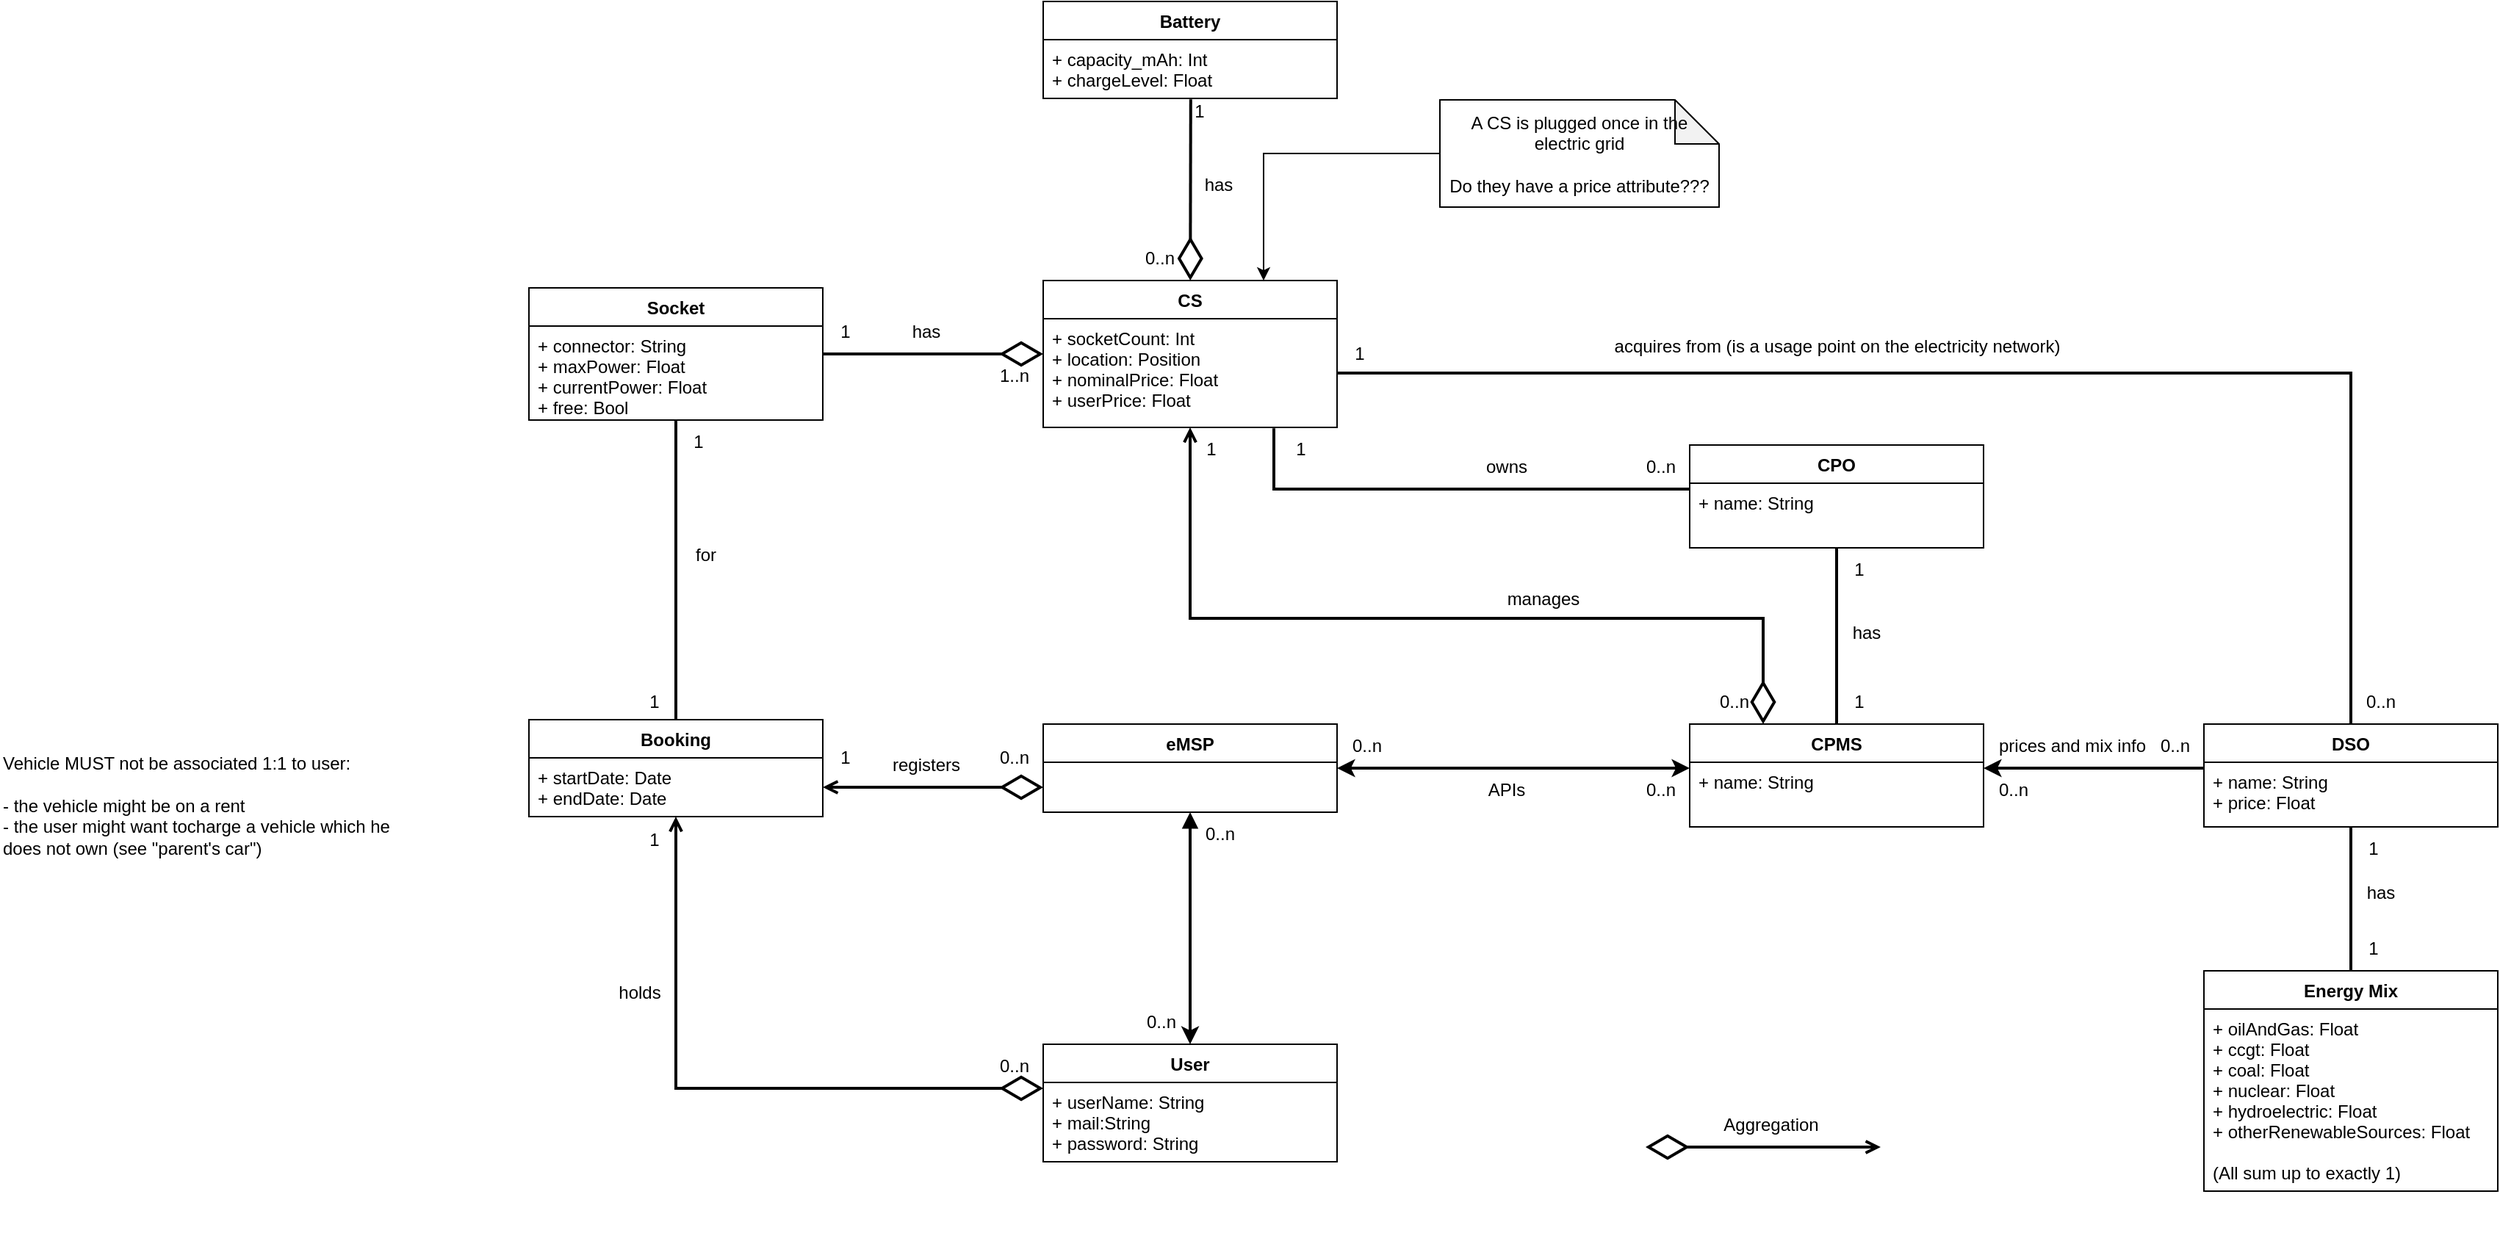 <mxfile version="20.5.3" type="device"><diagram id="C5RBs43oDa-KdzZeNtuy" name="Page-1"><mxGraphModel dx="1221" dy="631" grid="1" gridSize="10" guides="1" tooltips="1" connect="1" arrows="1" fold="1" page="1" pageScale="1" pageWidth="1920" pageHeight="1200" math="0" shadow="0"><root><mxCell id="WIyWlLk6GJQsqaUBKTNV-0"/><mxCell id="WIyWlLk6GJQsqaUBKTNV-1" parent="WIyWlLk6GJQsqaUBKTNV-0"/><mxCell id="Pn3tLs1hEeAwFZTbbHQ4-54" style="edgeStyle=orthogonalEdgeStyle;rounded=0;orthogonalLoop=1;jettySize=auto;html=1;exitX=1;exitY=0.5;exitDx=0;exitDy=0;entryX=0;entryY=0.5;entryDx=0;entryDy=0;strokeColor=default;strokeWidth=2;startArrow=classic;startFill=1;endArrow=none;endFill=0;" parent="WIyWlLk6GJQsqaUBKTNV-1" edge="1"><mxGeometry relative="1" as="geometry"><mxPoint x="1480" y="532" as="sourcePoint"/><mxPoint x="1630" y="532" as="targetPoint"/></mxGeometry></mxCell><mxCell id="Pn3tLs1hEeAwFZTbbHQ4-12" style="edgeStyle=orthogonalEdgeStyle;rounded=0;orthogonalLoop=1;jettySize=auto;html=1;entryX=0;entryY=0.5;entryDx=0;entryDy=0;strokeColor=default;strokeWidth=2;endArrow=classic;endFill=1;startArrow=classic;startFill=1;" parent="WIyWlLk6GJQsqaUBKTNV-1" edge="1"><mxGeometry relative="1" as="geometry"><mxPoint x="1040" y="532" as="sourcePoint"/><mxPoint x="1280" y="532" as="targetPoint"/></mxGeometry></mxCell><mxCell id="Pn3tLs1hEeAwFZTbbHQ4-8" value="1" style="text;html=1;align=center;verticalAlign=middle;resizable=0;points=[];autosize=1;strokeColor=none;fillColor=none;" parent="WIyWlLk6GJQsqaUBKTNV-1" vertex="1"><mxGeometry x="1380" y="472" width="30" height="30" as="geometry"/></mxCell><mxCell id="Pn3tLs1hEeAwFZTbbHQ4-9" value="1" style="text;html=1;align=center;verticalAlign=middle;resizable=0;points=[];autosize=1;strokeColor=none;fillColor=none;" parent="WIyWlLk6GJQsqaUBKTNV-1" vertex="1"><mxGeometry x="1380" y="382" width="30" height="30" as="geometry"/></mxCell><mxCell id="Pn3tLs1hEeAwFZTbbHQ4-13" value="0..n" style="text;html=1;align=center;verticalAlign=middle;resizable=0;points=[];autosize=1;strokeColor=none;fillColor=none;" parent="WIyWlLk6GJQsqaUBKTNV-1" vertex="1"><mxGeometry x="1040" y="502" width="40" height="30" as="geometry"/></mxCell><mxCell id="Pn3tLs1hEeAwFZTbbHQ4-14" value="0..n" style="text;html=1;align=center;verticalAlign=middle;resizable=0;points=[];autosize=1;strokeColor=none;fillColor=none;" parent="WIyWlLk6GJQsqaUBKTNV-1" vertex="1"><mxGeometry x="1240" y="532" width="40" height="30" as="geometry"/></mxCell><mxCell id="Pn3tLs1hEeAwFZTbbHQ4-26" value="" style="endArrow=block;endFill=1;html=1;edgeStyle=orthogonalEdgeStyle;align=left;verticalAlign=top;rounded=0;strokeColor=default;strokeWidth=2;exitX=0.5;exitY=0;exitDx=0;exitDy=0;exitPerimeter=0;entryX=0.5;entryY=1;entryDx=0;entryDy=0;startArrow=classic;startFill=1;" parent="WIyWlLk6GJQsqaUBKTNV-1" edge="1"><mxGeometry x="-1" relative="1" as="geometry"><mxPoint x="940" y="720" as="sourcePoint"/><mxPoint x="940" y="562" as="targetPoint"/></mxGeometry></mxCell><mxCell id="Pn3tLs1hEeAwFZTbbHQ4-28" value="0..n" style="text;html=1;align=center;verticalAlign=middle;resizable=0;points=[];autosize=1;strokeColor=none;fillColor=none;" parent="WIyWlLk6GJQsqaUBKTNV-1" vertex="1"><mxGeometry x="940" y="562" width="40" height="30" as="geometry"/></mxCell><mxCell id="Pn3tLs1hEeAwFZTbbHQ4-30" value="0..n" style="text;html=1;align=center;verticalAlign=middle;resizable=0;points=[];autosize=1;strokeColor=none;fillColor=none;" parent="WIyWlLk6GJQsqaUBKTNV-1" vertex="1"><mxGeometry x="900" y="690" width="40" height="30" as="geometry"/></mxCell><mxCell id="Pn3tLs1hEeAwFZTbbHQ4-32" style="edgeStyle=orthogonalEdgeStyle;rounded=0;orthogonalLoop=1;jettySize=auto;html=1;entryX=0;entryY=0.5;entryDx=0;entryDy=0;strokeColor=default;strokeWidth=2;startArrow=none;startFill=0;endArrow=none;endFill=0;exitX=0.785;exitY=1.009;exitDx=0;exitDy=0;exitPerimeter=0;" parent="WIyWlLk6GJQsqaUBKTNV-1" source="PpkT8xUa80IRxDaJXw0B-40" edge="1"><mxGeometry relative="1" as="geometry"><mxPoint x="1040" y="342" as="sourcePoint"/><mxPoint x="1280" y="342" as="targetPoint"/><Array as="points"><mxPoint x="997" y="342"/></Array></mxGeometry></mxCell><mxCell id="Pn3tLs1hEeAwFZTbbHQ4-33" value="1" style="text;html=1;align=center;verticalAlign=middle;resizable=0;points=[];autosize=1;strokeColor=none;fillColor=none;" parent="WIyWlLk6GJQsqaUBKTNV-1" vertex="1"><mxGeometry x="1040" y="235" width="30" height="30" as="geometry"/></mxCell><mxCell id="Pn3tLs1hEeAwFZTbbHQ4-34" value="0..n" style="text;html=1;align=center;verticalAlign=middle;resizable=0;points=[];autosize=1;strokeColor=none;fillColor=none;" parent="WIyWlLk6GJQsqaUBKTNV-1" vertex="1"><mxGeometry x="1240" y="312" width="40" height="30" as="geometry"/></mxCell><mxCell id="Pn3tLs1hEeAwFZTbbHQ4-37" value="0..n" style="text;html=1;align=center;verticalAlign=middle;resizable=0;points=[];autosize=1;strokeColor=none;fillColor=none;" parent="WIyWlLk6GJQsqaUBKTNV-1" vertex="1"><mxGeometry x="1290" y="472" width="40" height="30" as="geometry"/></mxCell><mxCell id="Pn3tLs1hEeAwFZTbbHQ4-55" value="0..n" style="text;html=1;align=center;verticalAlign=middle;resizable=0;points=[];autosize=1;strokeColor=none;fillColor=none;" parent="WIyWlLk6GJQsqaUBKTNV-1" vertex="1"><mxGeometry x="1590" y="502" width="40" height="30" as="geometry"/></mxCell><mxCell id="Pn3tLs1hEeAwFZTbbHQ4-57" value="0..n" style="text;html=1;align=center;verticalAlign=middle;resizable=0;points=[];autosize=1;strokeColor=none;fillColor=none;" parent="WIyWlLk6GJQsqaUBKTNV-1" vertex="1"><mxGeometry x="1480" y="532" width="40" height="30" as="geometry"/></mxCell><mxCell id="Pn3tLs1hEeAwFZTbbHQ4-58" value="prices and mix info" style="text;html=1;align=center;verticalAlign=middle;resizable=0;points=[];autosize=1;strokeColor=none;fillColor=none;" parent="WIyWlLk6GJQsqaUBKTNV-1" vertex="1"><mxGeometry x="1480" y="502" width="120" height="30" as="geometry"/></mxCell><mxCell id="Pn3tLs1hEeAwFZTbbHQ4-62" value="APIs" style="text;html=1;align=center;verticalAlign=middle;resizable=0;points=[];autosize=1;strokeColor=none;fillColor=none;" parent="WIyWlLk6GJQsqaUBKTNV-1" vertex="1"><mxGeometry x="1130" y="532" width="50" height="30" as="geometry"/></mxCell><mxCell id="Pn3tLs1hEeAwFZTbbHQ4-64" value="owns" style="text;html=1;align=center;verticalAlign=middle;resizable=0;points=[];autosize=1;strokeColor=none;fillColor=none;" parent="WIyWlLk6GJQsqaUBKTNV-1" vertex="1"><mxGeometry x="1130" y="312" width="50" height="30" as="geometry"/></mxCell><mxCell id="Pn3tLs1hEeAwFZTbbHQ4-65" value="manages" style="text;html=1;align=center;verticalAlign=middle;resizable=0;points=[];autosize=1;strokeColor=none;fillColor=none;" parent="WIyWlLk6GJQsqaUBKTNV-1" vertex="1"><mxGeometry x="1140" y="402" width="80" height="30" as="geometry"/></mxCell><mxCell id="Pn3tLs1hEeAwFZTbbHQ4-66" value="has" style="text;html=1;align=center;verticalAlign=middle;resizable=0;points=[];autosize=1;strokeColor=none;fillColor=none;" parent="WIyWlLk6GJQsqaUBKTNV-1" vertex="1"><mxGeometry x="1380" y="425" width="40" height="30" as="geometry"/></mxCell><mxCell id="PpkT8xUa80IRxDaJXw0B-1" value="" style="endArrow=open;html=1;endSize=6;startArrow=diamondThin;startSize=24;startFill=0;align=left;verticalAlign=bottom;rounded=0;sourcePerimeterSpacing=0;targetPerimeterSpacing=0;exitX=0.25;exitY=0;exitDx=0;exitDy=0;strokeWidth=2;entryX=0.5;entryY=1;entryDx=0;entryDy=0;entryPerimeter=0;edgeStyle=orthogonalEdgeStyle;" parent="WIyWlLk6GJQsqaUBKTNV-1" source="PpkT8xUa80IRxDaJXw0B-46" target="PpkT8xUa80IRxDaJXw0B-40" edge="1"><mxGeometry x="-1" y="3" relative="1" as="geometry"><mxPoint x="1280" y="502" as="sourcePoint"/><mxPoint x="1040" y="370" as="targetPoint"/><Array as="points"><mxPoint x="1330" y="430"/><mxPoint x="940" y="430"/></Array></mxGeometry></mxCell><mxCell id="PpkT8xUa80IRxDaJXw0B-3" value="" style="endArrow=open;html=1;endSize=6;startArrow=diamondThin;startSize=24;startFill=0;edgeStyle=orthogonalEdgeStyle;align=left;verticalAlign=bottom;rounded=0;strokeWidth=2;sourcePerimeterSpacing=0;targetPerimeterSpacing=0;" parent="WIyWlLk6GJQsqaUBKTNV-1" edge="1"><mxGeometry x="-1" y="3" relative="1" as="geometry"><mxPoint x="1250" y="790.0" as="sourcePoint"/><mxPoint x="1410" y="790.0" as="targetPoint"/></mxGeometry></mxCell><mxCell id="PpkT8xUa80IRxDaJXw0B-4" value="Aggregation" style="text;html=1;align=center;verticalAlign=middle;resizable=0;points=[];autosize=1;strokeColor=none;fillColor=none;" parent="WIyWlLk6GJQsqaUBKTNV-1" vertex="1"><mxGeometry x="1290" y="760" width="90" height="30" as="geometry"/></mxCell><mxCell id="PpkT8xUa80IRxDaJXw0B-39" value="CS" style="swimlane;fontStyle=1;childLayout=stackLayout;horizontal=1;startSize=26;fillColor=none;horizontalStack=0;resizeParent=1;resizeParentMax=0;resizeLast=0;collapsible=1;marginBottom=0;" parent="WIyWlLk6GJQsqaUBKTNV-1" vertex="1"><mxGeometry x="840" y="200" width="200" height="100" as="geometry"/></mxCell><mxCell id="PpkT8xUa80IRxDaJXw0B-40" value="+ socketCount: Int&#xA;+ location: Position&#xA;+ nominalPrice: Float&#xA;+ userPrice: Float" style="text;strokeColor=none;fillColor=none;align=left;verticalAlign=top;spacingLeft=4;spacingRight=4;overflow=hidden;rotatable=0;points=[[0,0.5],[1,0.5]];portConstraint=eastwest;" parent="PpkT8xUa80IRxDaJXw0B-39" vertex="1"><mxGeometry y="26" width="200" height="74" as="geometry"/></mxCell><mxCell id="owNHzpTl9ri4X6CjDShU-5" style="edgeStyle=orthogonalEdgeStyle;rounded=0;orthogonalLoop=1;jettySize=auto;html=1;endArrow=none;endFill=0;strokeWidth=2;" edge="1" parent="WIyWlLk6GJQsqaUBKTNV-1" source="PpkT8xUa80IRxDaJXw0B-42" target="PpkT8xUa80IRxDaJXw0B-46"><mxGeometry relative="1" as="geometry"/></mxCell><mxCell id="PpkT8xUa80IRxDaJXw0B-42" value="CPO" style="swimlane;fontStyle=1;childLayout=stackLayout;horizontal=1;startSize=26;fillColor=none;horizontalStack=0;resizeParent=1;resizeParentMax=0;resizeLast=0;collapsible=1;marginBottom=0;" parent="WIyWlLk6GJQsqaUBKTNV-1" vertex="1"><mxGeometry x="1280" y="312" width="200" height="70" as="geometry"/></mxCell><mxCell id="PpkT8xUa80IRxDaJXw0B-43" value="+ name: String" style="text;strokeColor=none;fillColor=none;align=left;verticalAlign=top;spacingLeft=4;spacingRight=4;overflow=hidden;rotatable=0;points=[[0,0.5],[1,0.5]];portConstraint=eastwest;" parent="PpkT8xUa80IRxDaJXw0B-42" vertex="1"><mxGeometry y="26" width="200" height="44" as="geometry"/></mxCell><mxCell id="owNHzpTl9ri4X6CjDShU-6" style="edgeStyle=orthogonalEdgeStyle;rounded=0;orthogonalLoop=1;jettySize=auto;html=1;entryX=0.5;entryY=0;entryDx=0;entryDy=0;strokeWidth=2;endArrow=none;endFill=0;" edge="1" parent="WIyWlLk6GJQsqaUBKTNV-1" source="PpkT8xUa80IRxDaJXw0B-44" target="owNHzpTl9ri4X6CjDShU-3"><mxGeometry relative="1" as="geometry"/></mxCell><mxCell id="PpkT8xUa80IRxDaJXw0B-44" value="DSO" style="swimlane;fontStyle=1;childLayout=stackLayout;horizontal=1;startSize=26;fillColor=none;horizontalStack=0;resizeParent=1;resizeParentMax=0;resizeLast=0;collapsible=1;marginBottom=0;" parent="WIyWlLk6GJQsqaUBKTNV-1" vertex="1"><mxGeometry x="1630" y="502" width="200" height="70" as="geometry"/></mxCell><mxCell id="PpkT8xUa80IRxDaJXw0B-45" value="+ name: String&#xA;+ price: Float" style="text;strokeColor=none;fillColor=none;align=left;verticalAlign=top;spacingLeft=4;spacingRight=4;overflow=hidden;rotatable=0;points=[[0,0.5],[1,0.5]];portConstraint=eastwest;" parent="PpkT8xUa80IRxDaJXw0B-44" vertex="1"><mxGeometry y="26" width="200" height="44" as="geometry"/></mxCell><mxCell id="PpkT8xUa80IRxDaJXw0B-46" value="CPMS" style="swimlane;fontStyle=1;childLayout=stackLayout;horizontal=1;startSize=26;fillColor=none;horizontalStack=0;resizeParent=1;resizeParentMax=0;resizeLast=0;collapsible=1;marginBottom=0;" parent="WIyWlLk6GJQsqaUBKTNV-1" vertex="1"><mxGeometry x="1280" y="502" width="200" height="70" as="geometry"/></mxCell><mxCell id="PpkT8xUa80IRxDaJXw0B-47" value="+ name: String" style="text;strokeColor=none;fillColor=none;align=left;verticalAlign=top;spacingLeft=4;spacingRight=4;overflow=hidden;rotatable=0;points=[[0,0.5],[1,0.5]];portConstraint=eastwest;" parent="PpkT8xUa80IRxDaJXw0B-46" vertex="1"><mxGeometry y="26" width="200" height="44" as="geometry"/></mxCell><mxCell id="PpkT8xUa80IRxDaJXw0B-48" value="eMSP" style="swimlane;fontStyle=1;childLayout=stackLayout;horizontal=1;startSize=26;fillColor=none;horizontalStack=0;resizeParent=1;resizeParentMax=0;resizeLast=0;collapsible=1;marginBottom=0;" parent="WIyWlLk6GJQsqaUBKTNV-1" vertex="1"><mxGeometry x="840" y="502" width="200" height="60" as="geometry"/></mxCell><mxCell id="9YvgKWo-0HQhoOnGf8l6-79" style="edgeStyle=none;rounded=0;orthogonalLoop=1;jettySize=auto;html=1;endArrow=none;endFill=0;strokeWidth=2;" parent="WIyWlLk6GJQsqaUBKTNV-1" source="9YvgKWo-0HQhoOnGf8l6-57" target="9YvgKWo-0HQhoOnGf8l6-60" edge="1"><mxGeometry relative="1" as="geometry"/></mxCell><mxCell id="9YvgKWo-0HQhoOnGf8l6-57" value="Booking" style="swimlane;fontStyle=1;childLayout=stackLayout;horizontal=1;startSize=26;fillColor=none;horizontalStack=0;resizeParent=1;resizeParentMax=0;resizeLast=0;collapsible=1;marginBottom=0;" parent="WIyWlLk6GJQsqaUBKTNV-1" vertex="1"><mxGeometry x="490" y="499" width="200" height="66" as="geometry"/></mxCell><mxCell id="9YvgKWo-0HQhoOnGf8l6-58" value="+ startDate: Date&#xA;+ endDate: Date" style="text;strokeColor=none;fillColor=none;align=left;verticalAlign=top;spacingLeft=4;spacingRight=4;overflow=hidden;rotatable=0;points=[[0,0.5],[1,0.5]];portConstraint=eastwest;" parent="9YvgKWo-0HQhoOnGf8l6-57" vertex="1"><mxGeometry y="26" width="200" height="40" as="geometry"/></mxCell><mxCell id="9YvgKWo-0HQhoOnGf8l6-59" value="Socket" style="swimlane;fontStyle=1;childLayout=stackLayout;horizontal=1;startSize=26;fillColor=none;horizontalStack=0;resizeParent=1;resizeParentMax=0;resizeLast=0;collapsible=1;marginBottom=0;" parent="WIyWlLk6GJQsqaUBKTNV-1" vertex="1"><mxGeometry x="490" y="205" width="200" height="90" as="geometry"><mxRectangle x="490" y="200" width="80" height="30" as="alternateBounds"/></mxGeometry></mxCell><mxCell id="9YvgKWo-0HQhoOnGf8l6-60" value="+ connector: String&#xA;+ maxPower: Float&#xA;+ currentPower: Float&#xA;+ free: Bool" style="text;strokeColor=none;fillColor=none;align=left;verticalAlign=top;spacingLeft=4;spacingRight=4;overflow=hidden;rotatable=0;points=[[0,0.5],[1,0.5]];portConstraint=eastwest;" parent="9YvgKWo-0HQhoOnGf8l6-59" vertex="1"><mxGeometry y="26" width="200" height="64" as="geometry"/></mxCell><mxCell id="9YvgKWo-0HQhoOnGf8l6-62" style="edgeStyle=orthogonalEdgeStyle;rounded=0;orthogonalLoop=1;jettySize=auto;html=1;strokeWidth=2;endArrow=diamondThin;endFill=0;startSize=6;endSize=24;sourcePerimeterSpacing=0;targetPerimeterSpacing=0;startArrow=open;startFill=0;" parent="WIyWlLk6GJQsqaUBKTNV-1" source="9YvgKWo-0HQhoOnGf8l6-58" target="owNHzpTl9ri4X6CjDShU-11" edge="1"><mxGeometry relative="1" as="geometry"><mxPoint x="350" y="402" as="sourcePoint"/><Array as="points"><mxPoint x="590" y="750"/></Array><mxPoint x="770" y="750" as="targetPoint"/></mxGeometry></mxCell><mxCell id="9YvgKWo-0HQhoOnGf8l6-63" value="1" style="text;html=1;align=center;verticalAlign=middle;resizable=0;points=[];autosize=1;strokeColor=none;fillColor=none;" parent="WIyWlLk6GJQsqaUBKTNV-1" vertex="1"><mxGeometry x="560" y="566" width="30" height="30" as="geometry"/></mxCell><mxCell id="9YvgKWo-0HQhoOnGf8l6-65" value="0..n" style="text;html=1;align=center;verticalAlign=middle;resizable=0;points=[];autosize=1;strokeColor=none;fillColor=none;" parent="WIyWlLk6GJQsqaUBKTNV-1" vertex="1"><mxGeometry x="800" y="720" width="40" height="30" as="geometry"/></mxCell><mxCell id="9YvgKWo-0HQhoOnGf8l6-67" value="holds" style="text;html=1;align=center;verticalAlign=middle;resizable=0;points=[];autosize=1;strokeColor=none;fillColor=none;" parent="WIyWlLk6GJQsqaUBKTNV-1" vertex="1"><mxGeometry x="540" y="670" width="50" height="30" as="geometry"/></mxCell><mxCell id="9YvgKWo-0HQhoOnGf8l6-70" value="1..n" style="text;html=1;align=center;verticalAlign=middle;resizable=0;points=[];autosize=1;strokeColor=none;fillColor=none;" parent="WIyWlLk6GJQsqaUBKTNV-1" vertex="1"><mxGeometry x="800" y="250" width="40" height="30" as="geometry"/></mxCell><mxCell id="9YvgKWo-0HQhoOnGf8l6-71" value="1" style="text;html=1;align=center;verticalAlign=middle;resizable=0;points=[];autosize=1;strokeColor=none;fillColor=none;" parent="WIyWlLk6GJQsqaUBKTNV-1" vertex="1"><mxGeometry x="690" y="220" width="30" height="30" as="geometry"/></mxCell><mxCell id="9YvgKWo-0HQhoOnGf8l6-72" value="has" style="text;html=1;align=center;verticalAlign=middle;resizable=0;points=[];autosize=1;strokeColor=none;fillColor=none;" parent="WIyWlLk6GJQsqaUBKTNV-1" vertex="1"><mxGeometry x="740" y="220" width="40" height="30" as="geometry"/></mxCell><mxCell id="9YvgKWo-0HQhoOnGf8l6-80" value="1" style="text;html=1;align=center;verticalAlign=middle;resizable=0;points=[];autosize=1;strokeColor=none;fillColor=none;" parent="WIyWlLk6GJQsqaUBKTNV-1" vertex="1"><mxGeometry x="560" y="472" width="30" height="30" as="geometry"/></mxCell><mxCell id="9YvgKWo-0HQhoOnGf8l6-81" value="1" style="text;html=1;align=center;verticalAlign=middle;resizable=0;points=[];autosize=1;strokeColor=none;fillColor=none;" parent="WIyWlLk6GJQsqaUBKTNV-1" vertex="1"><mxGeometry x="590" y="295" width="30" height="30" as="geometry"/></mxCell><mxCell id="9YvgKWo-0HQhoOnGf8l6-82" value="for" style="text;html=1;align=center;verticalAlign=middle;resizable=0;points=[];autosize=1;strokeColor=none;fillColor=none;" parent="WIyWlLk6GJQsqaUBKTNV-1" vertex="1"><mxGeometry x="590" y="372" width="40" height="30" as="geometry"/></mxCell><mxCell id="9YvgKWo-0HQhoOnGf8l6-83" style="edgeStyle=orthogonalEdgeStyle;rounded=0;orthogonalLoop=1;jettySize=auto;html=1;strokeWidth=2;endArrow=diamondThin;endFill=0;startSize=6;endSize=24;sourcePerimeterSpacing=0;targetPerimeterSpacing=0;startArrow=open;startFill=0;entryX=0;entryY=0.5;entryDx=0;entryDy=0;exitX=1;exitY=0.5;exitDx=0;exitDy=0;" parent="WIyWlLk6GJQsqaUBKTNV-1" source="9YvgKWo-0HQhoOnGf8l6-58" edge="1"><mxGeometry relative="1" as="geometry"><mxPoint x="790" y="120" as="sourcePoint"/><Array as="points"><mxPoint x="690" y="545"/></Array><mxPoint x="840" y="545" as="targetPoint"/></mxGeometry></mxCell><mxCell id="9YvgKWo-0HQhoOnGf8l6-84" value="0..n" style="text;html=1;align=center;verticalAlign=middle;resizable=0;points=[];autosize=1;strokeColor=none;fillColor=none;" parent="WIyWlLk6GJQsqaUBKTNV-1" vertex="1"><mxGeometry x="800" y="510" width="40" height="30" as="geometry"/></mxCell><mxCell id="9YvgKWo-0HQhoOnGf8l6-85" value="1" style="text;html=1;align=center;verticalAlign=middle;resizable=0;points=[];autosize=1;strokeColor=none;fillColor=none;" parent="WIyWlLk6GJQsqaUBKTNV-1" vertex="1"><mxGeometry x="690" y="510" width="30" height="30" as="geometry"/></mxCell><mxCell id="9YvgKWo-0HQhoOnGf8l6-86" value="registers" style="text;html=1;align=center;verticalAlign=middle;resizable=0;points=[];autosize=1;strokeColor=none;fillColor=none;" parent="WIyWlLk6GJQsqaUBKTNV-1" vertex="1"><mxGeometry x="725" y="515" width="70" height="30" as="geometry"/></mxCell><mxCell id="xOUeVIW83xGkg_n0aEDf-1" value="Vehicle MUST not be associated 1:1 to user:&lt;br&gt;&lt;br&gt;&lt;div&gt;- the vehicle might be on a rent&lt;/div&gt;&lt;div&gt;- the user might want tocharge a vehicle which he does not own (see &quot;parent's car&quot;)&lt;br&gt;&lt;/div&gt;" style="text;whiteSpace=wrap;html=1;" parent="WIyWlLk6GJQsqaUBKTNV-1" vertex="1"><mxGeometry x="130" y="515" width="270" height="340" as="geometry"/></mxCell><mxCell id="xOUeVIW83xGkg_n0aEDf-5" value="1" style="text;html=1;align=center;verticalAlign=middle;resizable=0;points=[];autosize=1;strokeColor=none;fillColor=none;" parent="WIyWlLk6GJQsqaUBKTNV-1" vertex="1"><mxGeometry x="1000" y="300" width="30" height="30" as="geometry"/></mxCell><mxCell id="xOUeVIW83xGkg_n0aEDf-7" value="acquires from (is a usage point on the electricity network)" style="text;html=1;align=center;verticalAlign=middle;resizable=0;points=[];autosize=1;strokeColor=none;fillColor=none;" parent="WIyWlLk6GJQsqaUBKTNV-1" vertex="1"><mxGeometry x="1215" y="230" width="330" height="30" as="geometry"/></mxCell><mxCell id="xOUeVIW83xGkg_n0aEDf-8" value="0..n" style="text;html=1;align=center;verticalAlign=middle;resizable=0;points=[];autosize=1;strokeColor=none;fillColor=none;" parent="WIyWlLk6GJQsqaUBKTNV-1" vertex="1"><mxGeometry x="1730" y="472" width="40" height="30" as="geometry"/></mxCell><mxCell id="xOUeVIW83xGkg_n0aEDf-11" value="" style="endArrow=diamondThin;endFill=0;endSize=24;html=1;rounded=0;edgeStyle=orthogonalEdgeStyle;strokeWidth=2;" parent="WIyWlLk6GJQsqaUBKTNV-1" source="9YvgKWo-0HQhoOnGf8l6-59" target="PpkT8xUa80IRxDaJXw0B-39" edge="1"><mxGeometry width="160" relative="1" as="geometry"><mxPoint x="690" y="250" as="sourcePoint"/><mxPoint x="850" y="250" as="targetPoint"/></mxGeometry></mxCell><mxCell id="xOUeVIW83xGkg_n0aEDf-12" style="edgeStyle=orthogonalEdgeStyle;rounded=0;orthogonalLoop=1;jettySize=auto;html=1;strokeColor=default;strokeWidth=2;startArrow=none;startFill=0;endArrow=none;endFill=0;exitX=1;exitY=0.5;exitDx=0;exitDy=0;" parent="WIyWlLk6GJQsqaUBKTNV-1" source="PpkT8xUa80IRxDaJXw0B-40" target="PpkT8xUa80IRxDaJXw0B-44" edge="1"><mxGeometry relative="1" as="geometry"><mxPoint x="1070" y="249.6" as="sourcePoint"/><mxPoint x="1310" y="249.6" as="targetPoint"/><Array as="points"><mxPoint x="1730" y="263"/></Array></mxGeometry></mxCell><mxCell id="xOUeVIW83xGkg_n0aEDf-13" value="Battery" style="swimlane;fontStyle=1;childLayout=stackLayout;horizontal=1;startSize=26;fillColor=none;horizontalStack=0;resizeParent=1;resizeParentMax=0;resizeLast=0;collapsible=1;marginBottom=0;" parent="WIyWlLk6GJQsqaUBKTNV-1" vertex="1"><mxGeometry x="840" y="10" width="200" height="66" as="geometry"><mxRectangle x="840" y="100" width="80" height="30" as="alternateBounds"/></mxGeometry></mxCell><mxCell id="xOUeVIW83xGkg_n0aEDf-14" value="+ capacity_mAh: Int&#xA;+ chargeLevel: Float" style="text;strokeColor=none;fillColor=none;align=left;verticalAlign=top;spacingLeft=4;spacingRight=4;overflow=hidden;rotatable=0;points=[[0,0.5],[1,0.5]];portConstraint=eastwest;" parent="xOUeVIW83xGkg_n0aEDf-13" vertex="1"><mxGeometry y="26" width="200" height="40" as="geometry"/></mxCell><mxCell id="xOUeVIW83xGkg_n0aEDf-15" value="" style="endArrow=none;html=1;rounded=0;strokeWidth=2;entryX=0.502;entryY=1.015;entryDx=0;entryDy=0;entryPerimeter=0;endFill=0;startArrow=diamondThin;startFill=0;startSize=24;" parent="WIyWlLk6GJQsqaUBKTNV-1" source="PpkT8xUa80IRxDaJXw0B-39" target="xOUeVIW83xGkg_n0aEDf-14" edge="1"><mxGeometry width="50" height="50" relative="1" as="geometry"><mxPoint x="940" y="310" as="sourcePoint"/><mxPoint x="990" y="260" as="targetPoint"/></mxGeometry></mxCell><mxCell id="xOUeVIW83xGkg_n0aEDf-17" value="1" style="text;html=1;align=center;verticalAlign=middle;resizable=0;points=[];autosize=1;strokeColor=none;fillColor=none;" parent="WIyWlLk6GJQsqaUBKTNV-1" vertex="1"><mxGeometry x="931.25" y="70" width="30" height="30" as="geometry"/></mxCell><mxCell id="xOUeVIW83xGkg_n0aEDf-16" value="0..n" style="text;html=1;align=center;verticalAlign=middle;resizable=0;points=[];autosize=1;strokeColor=none;fillColor=none;" parent="WIyWlLk6GJQsqaUBKTNV-1" vertex="1"><mxGeometry x="898.75" y="170" width="40" height="30" as="geometry"/></mxCell><mxCell id="xOUeVIW83xGkg_n0aEDf-19" value="has" style="text;html=1;align=center;verticalAlign=middle;resizable=0;points=[];autosize=1;strokeColor=none;fillColor=none;" parent="WIyWlLk6GJQsqaUBKTNV-1" vertex="1"><mxGeometry x="938.75" y="120" width="40" height="30" as="geometry"/></mxCell><mxCell id="4nFpNXKAevV-AhepwRWy-1" style="edgeStyle=orthogonalEdgeStyle;rounded=0;orthogonalLoop=1;jettySize=auto;html=1;entryX=0.75;entryY=0;entryDx=0;entryDy=0;" parent="WIyWlLk6GJQsqaUBKTNV-1" source="4nFpNXKAevV-AhepwRWy-0" target="PpkT8xUa80IRxDaJXw0B-39" edge="1"><mxGeometry relative="1" as="geometry"/></mxCell><mxCell id="4nFpNXKAevV-AhepwRWy-0" value="&lt;span style=&quot;text-align: left;&quot;&gt;A CS is plugged once in the electric grid&lt;br&gt;&lt;br&gt;Do they have a price attribute???&lt;br&gt;&lt;/span&gt;" style="shape=note;whiteSpace=wrap;html=1;backgroundOutline=1;darkOpacity=0.05;" parent="WIyWlLk6GJQsqaUBKTNV-1" vertex="1"><mxGeometry x="1110" y="77" width="190" height="73" as="geometry"/></mxCell><mxCell id="4nFpNXKAevV-AhepwRWy-2" value="1" style="text;html=1;align=center;verticalAlign=middle;resizable=0;points=[];autosize=1;strokeColor=none;fillColor=none;" parent="WIyWlLk6GJQsqaUBKTNV-1" vertex="1"><mxGeometry x="938.75" y="300" width="30" height="30" as="geometry"/></mxCell><mxCell id="owNHzpTl9ri4X6CjDShU-3" value="Energy Mix" style="swimlane;fontStyle=1;childLayout=stackLayout;horizontal=1;startSize=26;fillColor=none;horizontalStack=0;resizeParent=1;resizeParentMax=0;resizeLast=0;collapsible=1;marginBottom=0;" vertex="1" parent="WIyWlLk6GJQsqaUBKTNV-1"><mxGeometry x="1630" y="670" width="200" height="150" as="geometry"/></mxCell><mxCell id="owNHzpTl9ri4X6CjDShU-4" value="+ oilAndGas: Float&#xA;+ ccgt: Float&#xA;+ coal: Float&#xA;+ nuclear: Float&#xA;+ hydroelectric: Float&#xA;+ otherRenewableSources: Float&#xA;&#xA;(All sum up to exactly 1)&#xA;" style="text;strokeColor=none;fillColor=none;align=left;verticalAlign=top;spacingLeft=4;spacingRight=4;overflow=hidden;rotatable=0;points=[[0,0.5],[1,0.5]];portConstraint=eastwest;" vertex="1" parent="owNHzpTl9ri4X6CjDShU-3"><mxGeometry y="26" width="200" height="124" as="geometry"/></mxCell><mxCell id="owNHzpTl9ri4X6CjDShU-7" value="1" style="text;html=1;align=center;verticalAlign=middle;resizable=0;points=[];autosize=1;strokeColor=none;fillColor=none;" vertex="1" parent="WIyWlLk6GJQsqaUBKTNV-1"><mxGeometry x="1730" y="640" width="30" height="30" as="geometry"/></mxCell><mxCell id="owNHzpTl9ri4X6CjDShU-8" value="1" style="text;html=1;align=center;verticalAlign=middle;resizable=0;points=[];autosize=1;strokeColor=none;fillColor=none;" vertex="1" parent="WIyWlLk6GJQsqaUBKTNV-1"><mxGeometry x="1730" y="572" width="30" height="30" as="geometry"/></mxCell><mxCell id="owNHzpTl9ri4X6CjDShU-9" value="has" style="text;html=1;align=center;verticalAlign=middle;resizable=0;points=[];autosize=1;strokeColor=none;fillColor=none;" vertex="1" parent="WIyWlLk6GJQsqaUBKTNV-1"><mxGeometry x="1730" y="602" width="40" height="30" as="geometry"/></mxCell><mxCell id="owNHzpTl9ri4X6CjDShU-11" value="User" style="swimlane;fontStyle=1;childLayout=stackLayout;horizontal=1;startSize=26;fillColor=none;horizontalStack=0;resizeParent=1;resizeParentMax=0;resizeLast=0;collapsible=1;marginBottom=0;" vertex="1" parent="WIyWlLk6GJQsqaUBKTNV-1"><mxGeometry x="840" y="720" width="200" height="80" as="geometry"/></mxCell><mxCell id="owNHzpTl9ri4X6CjDShU-15" value="+ userName: String&#xA;+ mail:String&#xA;+ password: String&#xA;" style="text;strokeColor=none;fillColor=none;align=left;verticalAlign=top;spacingLeft=4;spacingRight=4;overflow=hidden;rotatable=0;points=[[0,0.5],[1,0.5]];portConstraint=eastwest;" vertex="1" parent="owNHzpTl9ri4X6CjDShU-11"><mxGeometry y="26" width="200" height="54" as="geometry"/></mxCell></root></mxGraphModel></diagram></mxfile>